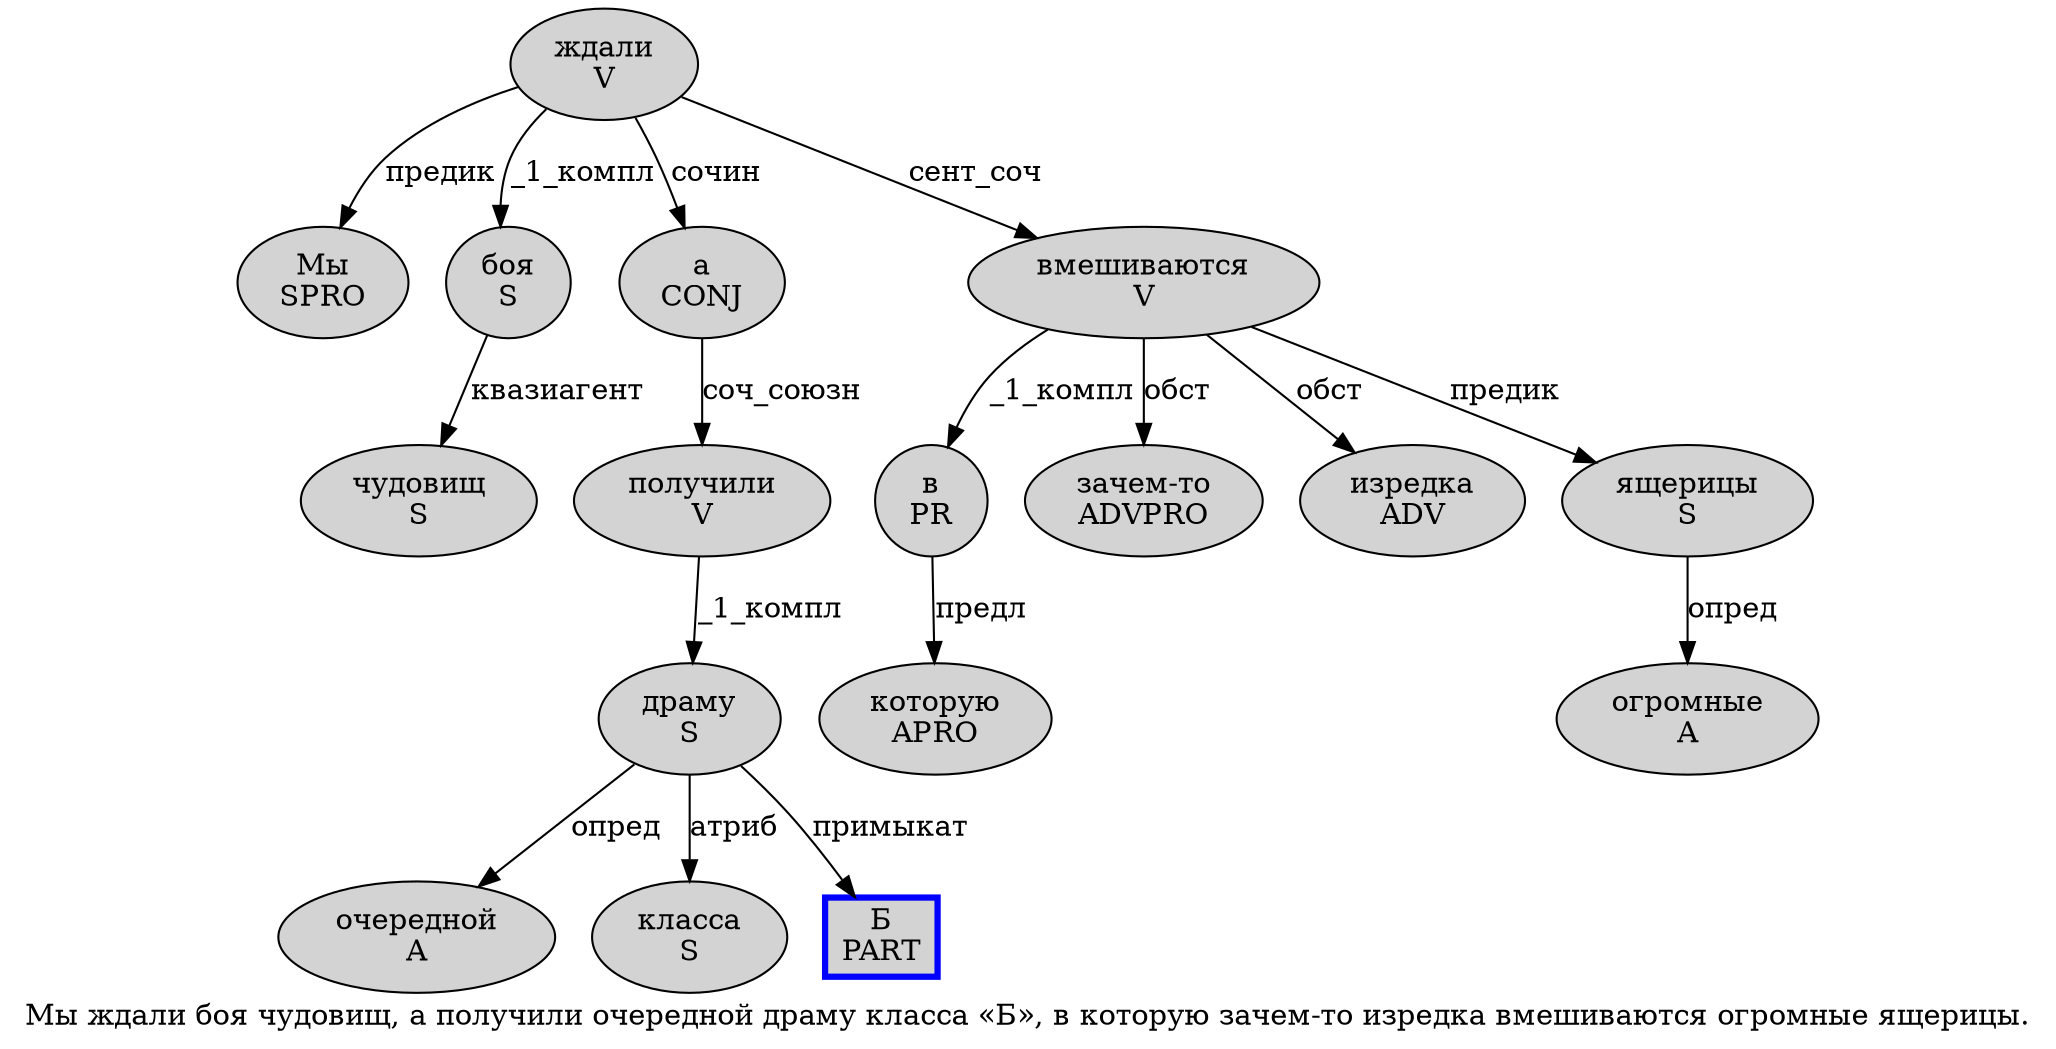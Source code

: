 digraph SENTENCE_4547 {
	graph [label="Мы ждали боя чудовищ, а получили очередной драму класса «Б», в которую зачем-то изредка вмешиваются огромные ящерицы."]
	node [style=filled]
		0 [label="Мы
SPRO" color="" fillcolor=lightgray penwidth=1 shape=ellipse]
		1 [label="ждали
V" color="" fillcolor=lightgray penwidth=1 shape=ellipse]
		2 [label="боя
S" color="" fillcolor=lightgray penwidth=1 shape=ellipse]
		3 [label="чудовищ
S" color="" fillcolor=lightgray penwidth=1 shape=ellipse]
		5 [label="а
CONJ" color="" fillcolor=lightgray penwidth=1 shape=ellipse]
		6 [label="получили
V" color="" fillcolor=lightgray penwidth=1 shape=ellipse]
		7 [label="очередной
A" color="" fillcolor=lightgray penwidth=1 shape=ellipse]
		8 [label="драму
S" color="" fillcolor=lightgray penwidth=1 shape=ellipse]
		9 [label="класса
S" color="" fillcolor=lightgray penwidth=1 shape=ellipse]
		11 [label="Б
PART" color=blue fillcolor=lightgray penwidth=3 shape=box]
		14 [label="в
PR" color="" fillcolor=lightgray penwidth=1 shape=ellipse]
		15 [label="которую
APRO" color="" fillcolor=lightgray penwidth=1 shape=ellipse]
		16 [label="зачем-то
ADVPRO" color="" fillcolor=lightgray penwidth=1 shape=ellipse]
		17 [label="изредка
ADV" color="" fillcolor=lightgray penwidth=1 shape=ellipse]
		18 [label="вмешиваются
V" color="" fillcolor=lightgray penwidth=1 shape=ellipse]
		19 [label="огромные
A" color="" fillcolor=lightgray penwidth=1 shape=ellipse]
		20 [label="ящерицы
S" color="" fillcolor=lightgray penwidth=1 shape=ellipse]
			18 -> 14 [label="_1_компл"]
			18 -> 16 [label="обст"]
			18 -> 17 [label="обст"]
			18 -> 20 [label="предик"]
			2 -> 3 [label="квазиагент"]
			1 -> 0 [label="предик"]
			1 -> 2 [label="_1_компл"]
			1 -> 5 [label="сочин"]
			1 -> 18 [label="сент_соч"]
			5 -> 6 [label="соч_союзн"]
			6 -> 8 [label="_1_компл"]
			20 -> 19 [label="опред"]
			8 -> 7 [label="опред"]
			8 -> 9 [label="атриб"]
			8 -> 11 [label="примыкат"]
			14 -> 15 [label="предл"]
}